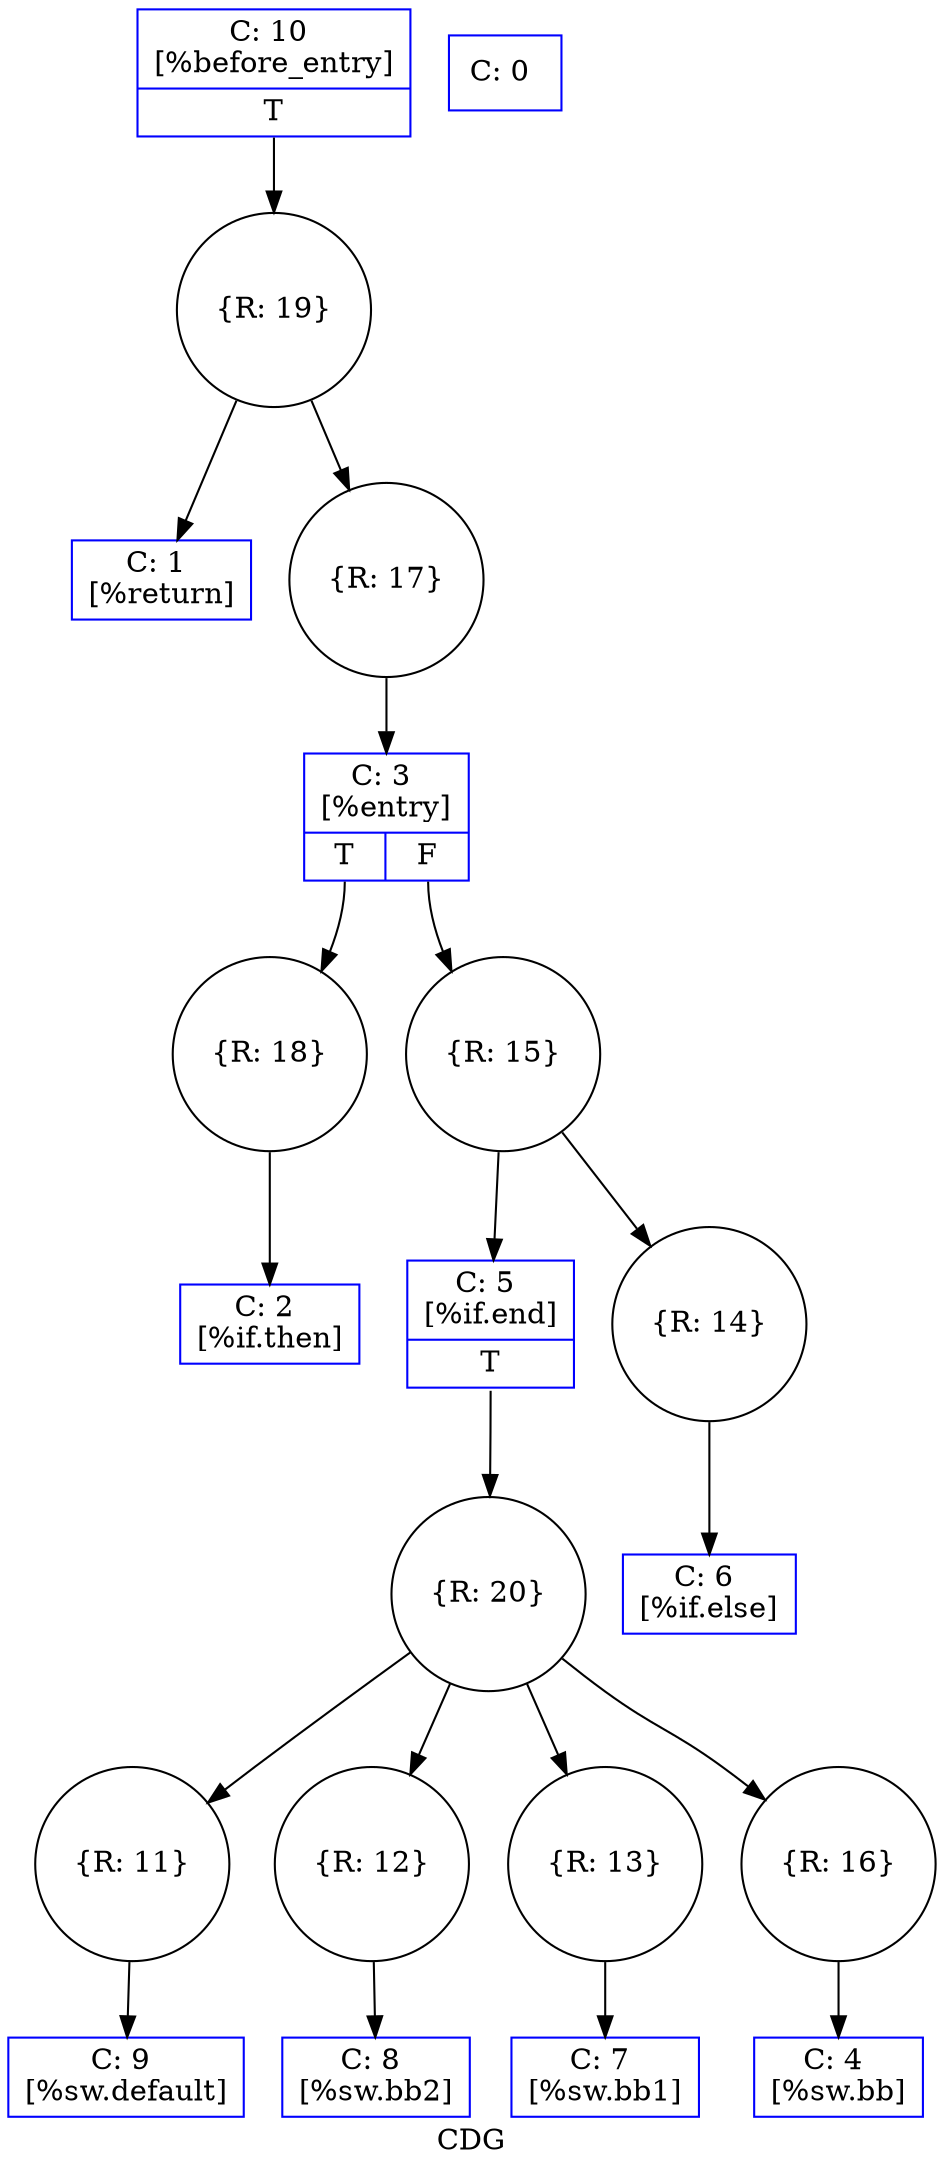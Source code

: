 digraph "CDG" {
	label="CDG";

	Node0x125ae30 [shape=record,shape=circle,label="{R: 20}"];
	Node0x125ae30 -> Node0x125a310;
	Node0x125ae30 -> Node0x125a3f0;
	Node0x125ae30 -> Node0x125a490;
	Node0x125ae30 -> Node0x125a7f0;
	Node0x125ab80 [shape=record,shape=circle,label="{R: 19}"];
	Node0x125ab80 -> Node0x1247350;
	Node0x125ab80 -> Node0x125a920;
	Node0x125aa50 [shape=record,shape=circle,label="{R: 18}"];
	Node0x125aa50 -> Node0x1247430;
	Node0x125a920 [shape=record,shape=circle,label="{R: 17}"];
	Node0x125a920 -> Node0x1247510;
	Node0x125a7f0 [shape=record,shape=circle,label="{R: 16}"];
	Node0x125a7f0 -> Node0x12475f0;
	Node0x125a6c0 [shape=record,shape=circle,label="{R: 15}"];
	Node0x125a6c0 -> Node0x12476d0;
	Node0x125a6c0 -> Node0x125a590;
	Node0x125a590 [shape=record,shape=circle,label="{R: 14}"];
	Node0x125a590 -> Node0x12477b0;
	Node0x125a490 [shape=record,shape=circle,label="{R: 13}"];
	Node0x125a490 -> Node0x1247890;
	Node0x1247220 [shape=record,color=blue,label="{C: 0 \n}"];
	Node0x1247350 [shape=record,color=blue,label="{C: 1 \n[%return]\n}"];
	Node0x1247430 [shape=record,color=blue,label="{C: 2 \n[%if.then]\n}"];
	Node0x1247510 [shape=record,color=blue,label="{C: 3 \n[%entry]\n|{<s0>T|<s1>F}}"];
	Node0x1247510:s0 -> Node0x125aa50[collor=blue];
	Node0x1247510:s1 -> Node0x125a6c0;
	Node0x12475f0 [shape=record,color=blue,label="{C: 4 \n[%sw.bb]\n}"];
	Node0x12476d0 [shape=record,color=blue,label="{C: 5 \n[%if.end]\n|{<s0>T}}"];
	Node0x12476d0:s0 -> Node0x125ae30[collor=blue];
	Node0x12477b0 [shape=record,color=blue,label="{C: 6 \n[%if.else]\n}"];
	Node0x1247890 [shape=record,color=blue,label="{C: 7 \n[%sw.bb1]\n}"];
	Node0x1247970 [shape=record,color=blue,label="{C: 8 \n[%sw.bb2]\n}"];
	Node0x1247a50 [shape=record,color=blue,label="{C: 9 \n[%sw.default]\n}"];
	Node0x1247b30 [shape=record,color=blue,label="{C: 10 \n[%before_entry]\n|{<s0>T}}"];
	Node0x1247b30:s0 -> Node0x125ab80[collor=blue];
	Node0x125a310 [shape=record,shape=circle,label="{R: 11}"];
	Node0x125a310 -> Node0x1247a50;
	Node0x125a3f0 [shape=record,shape=circle,label="{R: 12}"];
	Node0x125a3f0 -> Node0x1247970;
}
